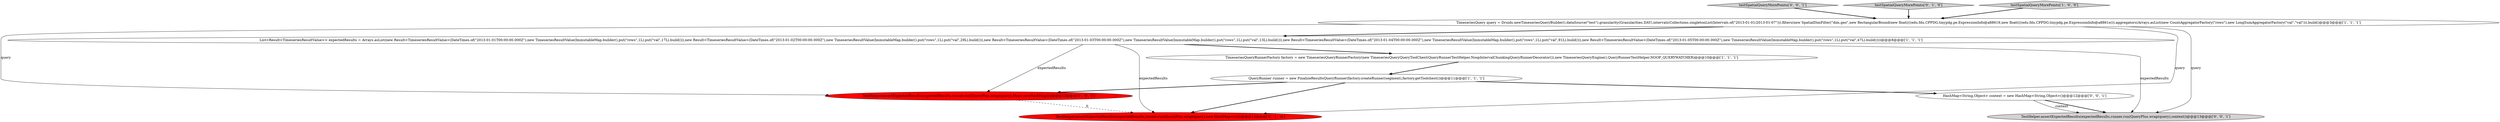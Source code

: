 digraph {
2 [style = filled, label = "QueryRunner runner = new FinalizeResultsQueryRunner(factory.createRunner(segment),factory.getToolchest())@@@11@@@['1', '1', '1']", fillcolor = white, shape = ellipse image = "AAA0AAABBB1BBB"];
1 [style = filled, label = "TimeseriesQueryRunnerFactory factory = new TimeseriesQueryRunnerFactory(new TimeseriesQueryQueryToolChest(QueryRunnerTestHelper.NoopIntervalChunkingQueryRunnerDecorator()),new TimeseriesQueryEngine(),QueryRunnerTestHelper.NOOP_QUERYWATCHER)@@@10@@@['1', '1', '1']", fillcolor = white, shape = ellipse image = "AAA0AAABBB1BBB"];
9 [style = filled, label = "testSpatialQueryMorePoints['0', '0', '1']", fillcolor = lightgray, shape = diamond image = "AAA0AAABBB3BBB"];
10 [style = filled, label = "TestHelper.assertExpectedResults(expectedResults,runner.run(QueryPlus.wrap(query),context))@@@13@@@['0', '0', '1']", fillcolor = lightgray, shape = ellipse image = "AAA0AAABBB3BBB"];
7 [style = filled, label = "testSpatialQueryMorePoints['0', '1', '0']", fillcolor = lightgray, shape = diamond image = "AAA0AAABBB2BBB"];
3 [style = filled, label = "List<Result<TimeseriesResultValue>> expectedResults = Arrays.asList(new Result<TimeseriesResultValue>(DateTimes.of(\"2013-01-01T00:00:00.000Z\"),new TimeseriesResultValue(ImmutableMap.builder().put(\"rows\",1L).put(\"val\",17L).build())),new Result<TimeseriesResultValue>(DateTimes.of(\"2013-01-02T00:00:00.000Z\"),new TimeseriesResultValue(ImmutableMap.builder().put(\"rows\",1L).put(\"val\",29L).build())),new Result<TimeseriesResultValue>(DateTimes.of(\"2013-01-03T00:00:00.000Z\"),new TimeseriesResultValue(ImmutableMap.builder().put(\"rows\",1L).put(\"val\",13L).build())),new Result<TimeseriesResultValue>(DateTimes.of(\"2013-01-04T00:00:00.000Z\"),new TimeseriesResultValue(ImmutableMap.builder().put(\"rows\",1L).put(\"val\",91L).build())),new Result<TimeseriesResultValue>(DateTimes.of(\"2013-01-05T00:00:00.000Z\"),new TimeseriesResultValue(ImmutableMap.builder().put(\"rows\",1L).put(\"val\",47L).build())))@@@8@@@['1', '1', '1']", fillcolor = white, shape = ellipse image = "AAA0AAABBB1BBB"];
0 [style = filled, label = "testSpatialQueryMorePoints['1', '0', '0']", fillcolor = lightgray, shape = diamond image = "AAA0AAABBB1BBB"];
8 [style = filled, label = "HashMap<String,Object> context = new HashMap<String,Object>()@@@12@@@['0', '0', '1']", fillcolor = white, shape = ellipse image = "AAA0AAABBB3BBB"];
4 [style = filled, label = "TimeseriesQuery query = Druids.newTimeseriesQueryBuilder().dataSource(\"test\").granularity(Granularities.DAY).intervals(Collections.singletonList(Intervals.of(\"2013-01-01/2013-01-07\"))).filters(new SpatialDimFilter(\"dim.geo\",new RectangularBound(new float((((edu.fdu.CPPDG.tinypdg.pe.ExpressionInfo@a88619,new float((((edu.fdu.CPPDG.tinypdg.pe.ExpressionInfo@a8861e))).aggregators(Arrays.asList(new CountAggregatorFactory(\"rows\"),new LongSumAggregatorFactory(\"val\",\"val\"))).build()@@@3@@@['1', '1', '1']", fillcolor = white, shape = ellipse image = "AAA0AAABBB1BBB"];
6 [style = filled, label = "TestHelper.assertExpectedResults(expectedResults,runner.run(QueryPlus.wrap(query),new HashMap<>()))@@@12@@@['0', '1', '0']", fillcolor = red, shape = ellipse image = "AAA1AAABBB2BBB"];
5 [style = filled, label = "TestHelper.assertExpectedResults(expectedResults,runner.run(QueryPlus.wrap(query),Maps.newHashMap()))@@@12@@@['1', '0', '0']", fillcolor = red, shape = ellipse image = "AAA1AAABBB1BBB"];
4->3 [style = bold, label=""];
8->10 [style = bold, label=""];
4->10 [style = solid, label="query"];
1->2 [style = bold, label=""];
3->5 [style = solid, label="expectedResults"];
4->6 [style = solid, label="query"];
7->4 [style = bold, label=""];
8->10 [style = solid, label="context"];
5->6 [style = dashed, label="0"];
3->1 [style = bold, label=""];
0->4 [style = bold, label=""];
3->10 [style = solid, label="expectedResults"];
2->6 [style = bold, label=""];
4->5 [style = solid, label="query"];
9->4 [style = bold, label=""];
2->8 [style = bold, label=""];
2->5 [style = bold, label=""];
3->6 [style = solid, label="expectedResults"];
}

